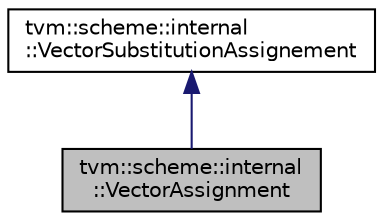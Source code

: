 digraph "tvm::scheme::internal::VectorAssignment"
{
 // LATEX_PDF_SIZE
  edge [fontname="Helvetica",fontsize="10",labelfontname="Helvetica",labelfontsize="10"];
  node [fontname="Helvetica",fontsize="10",shape=record];
  Node1 [label="tvm::scheme::internal\l::VectorAssignment",height=0.2,width=0.4,color="black", fillcolor="grey75", style="filled", fontcolor="black",tooltip=" "];
  Node2 -> Node1 [dir="back",color="midnightblue",fontsize="10",style="solid",fontname="Helvetica"];
  Node2 [label="tvm::scheme::internal\l::VectorSubstitutionAssignement",height=0.2,width=0.4,color="black", fillcolor="white", style="filled",URL="$classtvm_1_1scheme_1_1internal_1_1VectorSubstitutionAssignement.html",tooltip=" "];
}
